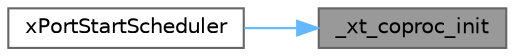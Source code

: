digraph "_xt_coproc_init"
{
 // LATEX_PDF_SIZE
  bgcolor="transparent";
  edge [fontname=Helvetica,fontsize=10,labelfontname=Helvetica,labelfontsize=10];
  node [fontname=Helvetica,fontsize=10,shape=box,height=0.2,width=0.4];
  rankdir="RL";
  Node1 [id="Node000001",label="_xt_coproc_init",height=0.2,width=0.4,color="gray40", fillcolor="grey60", style="filled", fontcolor="black",tooltip=" "];
  Node1 -> Node2 [id="edge2_Node000001_Node000002",dir="back",color="steelblue1",style="solid",tooltip=" "];
  Node2 [id="Node000002",label="xPortStartScheduler",height=0.2,width=0.4,color="grey40", fillcolor="white", style="filled",URL="$_third_party_2_g_c_c_2_xtensa___e_s_p32_2port_8c.html#ade5a8c6666e7413a0355cc252029c5c6",tooltip="start the freertos scheduler, go to the first task"];
}
